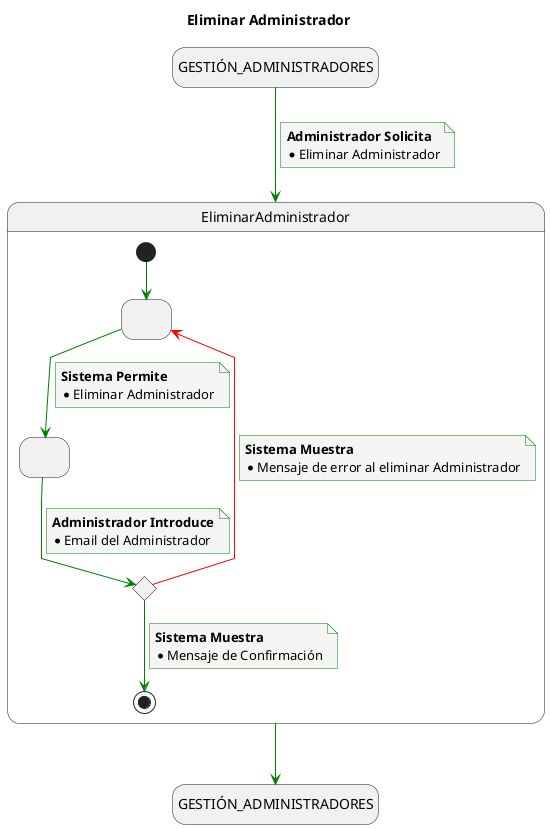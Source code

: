 @startuml

title Eliminar Administrador

skinparam {
    NoteBackgroundColor #whiteSmoke
    ArrowColor #green
    NoteBorderColor #green
    linetype polyline
}

hide empty description

state startState as "GESTIÓN_ADMINISTRADORES"
state endState as "GESTIÓN_ADMINISTRADORES"

startState --> EliminarAdministrador
note on link
    <b>Administrador Solicita</b>
    * Eliminar Administrador
end note

EliminarAdministrador --> endState

state EliminarAdministrador {
state 2 as " "
state 3 as " "
state 4 <<choice>>

[*] -down-> 2

2 -down-> 3
note on link
<b>Sistema Permite</b>
* Eliminar Administrador
end note

3 -down-> 4
note on link
<b>Administrador Introduce</b>
* Email del Administrador
end note

4 -down-> [*]
note on link
<b>Sistema Muestra</b>
* Mensaje de Confirmación
end note

4 -[#red]-> 2
note on link
<b>Sistema Muestra</b>
* Mensaje de error al eliminar Administrador
end note

}

@enduml